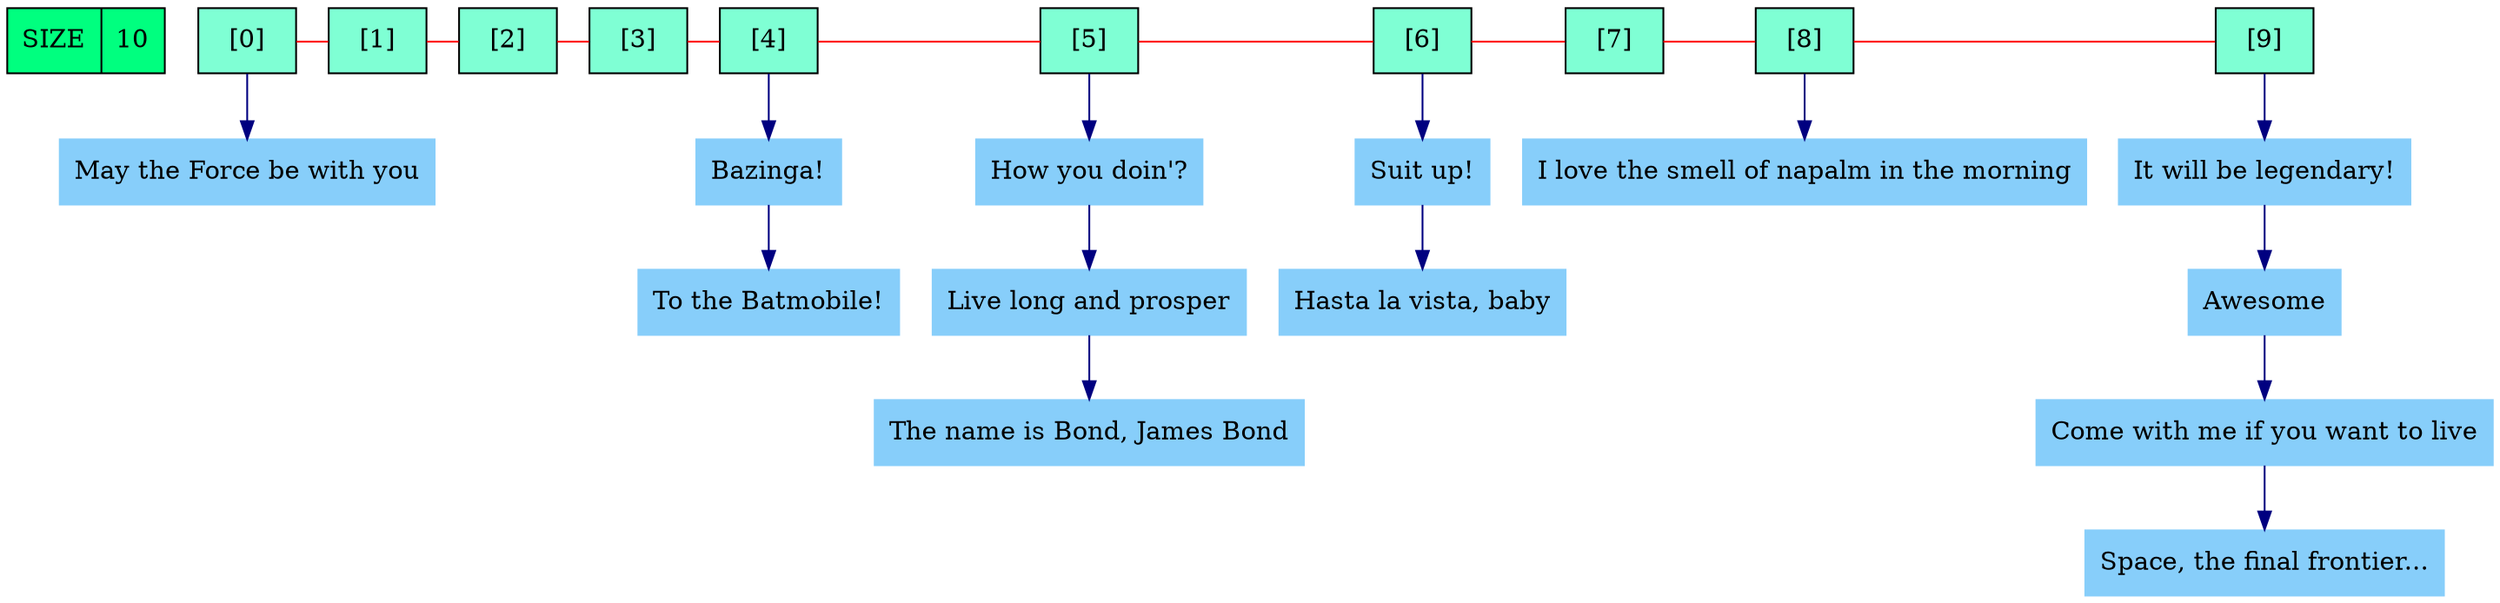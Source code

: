digraph Hash_Table
{
	graph [dpi = 200]
	splines = ortho
	node [shape = box, style = filled];
	size [shape = record, fillcolor = springgreen, label = "<0> SIZE | <1> 10"];
	subgraph Array
	{
		bgcolor = gray70;
		rankdir = LR;

		subgraph bucket0
		{
			rankdir=TB
			node0 [label = "[0]", fillcolor = aquamarine];
			string0_0 [label = "May the Force be with you", color = lightskyblue];
		}

		node1 [label = "[1]", fillcolor = aquamarine];

		node2 [label = "[2]", fillcolor = aquamarine];

		node3 [label = "[3]", fillcolor = aquamarine];

		subgraph bucket4
		{
			rankdir=TB
			node4 [label = "[4]", fillcolor = aquamarine];
			string4_0 [label = "Bazinga!", color = lightskyblue];
			string4_1 [label = "To the Batmobile!", color = lightskyblue];
		}

		subgraph bucket5
		{
			rankdir=TB
			node5 [label = "[5]", fillcolor = aquamarine];
			string5_0 [label = "How you doin'?", color = lightskyblue];
			string5_1 [label = "Live long and prosper", color = lightskyblue];
			string5_2 [label = "The name is Bond, James Bond", color = lightskyblue];
		}

		subgraph bucket6
		{
			rankdir=TB
			node6 [label = "[6]", fillcolor = aquamarine];
			string6_0 [label = "Suit up!", color = lightskyblue];
			string6_1 [label = "Hasta la vista, baby", color = lightskyblue];
		}

		node7 [label = "[7]", fillcolor = aquamarine];

		subgraph bucket8
		{
			rankdir=TB
			node8 [label = "[8]", fillcolor = aquamarine];
			string8_0 [label = "I love the smell of napalm in the morning", color = lightskyblue];
		}

		subgraph bucket9
		{
			rankdir=TB
			node9 [label = "[9]", fillcolor = aquamarine];
			string9_0 [label = "It will be legendary!", color = lightskyblue];
			string9_1 [label = "Awesome", color = lightskyblue];
			string9_2 [label = "Come with me if you want to live", color = lightskyblue];
			string9_3 [label = "Space, the final frontier...", color = lightskyblue];
		}

		node0 -> node1 [color = red, constraint = false, arrowhead = none]
		node0 -> string0_0 [color = navy];

		node1 -> node2 [color = red, constraint = false, arrowhead = none]

		node2 -> node3 [color = red, constraint = false, arrowhead = none]

		node3 -> node4 [color = red, constraint = false, arrowhead = none]

		node4 -> node5 [color = red, constraint = false, arrowhead = none]
		node4 -> string4_0 [color = navy];
		string4_0 -> string4_1 [color = navy];

		node5 -> node6 [color = red, constraint = false, arrowhead = none]
		node5 -> string5_0 [color = navy];
		string5_0 -> string5_1 [color = navy];
		string5_1 -> string5_2 [color = navy];

		node6 -> node7 [color = red, constraint = false, arrowhead = none]
		node6 -> string6_0 [color = navy];
		string6_0 -> string6_1 [color = navy];

		node7 -> node8 [color = red, constraint = false, arrowhead = none]

		node8 -> node9 [color = red, constraint = false, arrowhead = none]
		node8 -> string8_0 [color = navy];

		node9 -> string9_0 [color = navy];
		string9_0 -> string9_1 [color = navy];
		string9_1 -> string9_2 [color = navy];
		string9_2 -> string9_3 [color = navy];

	}
}
